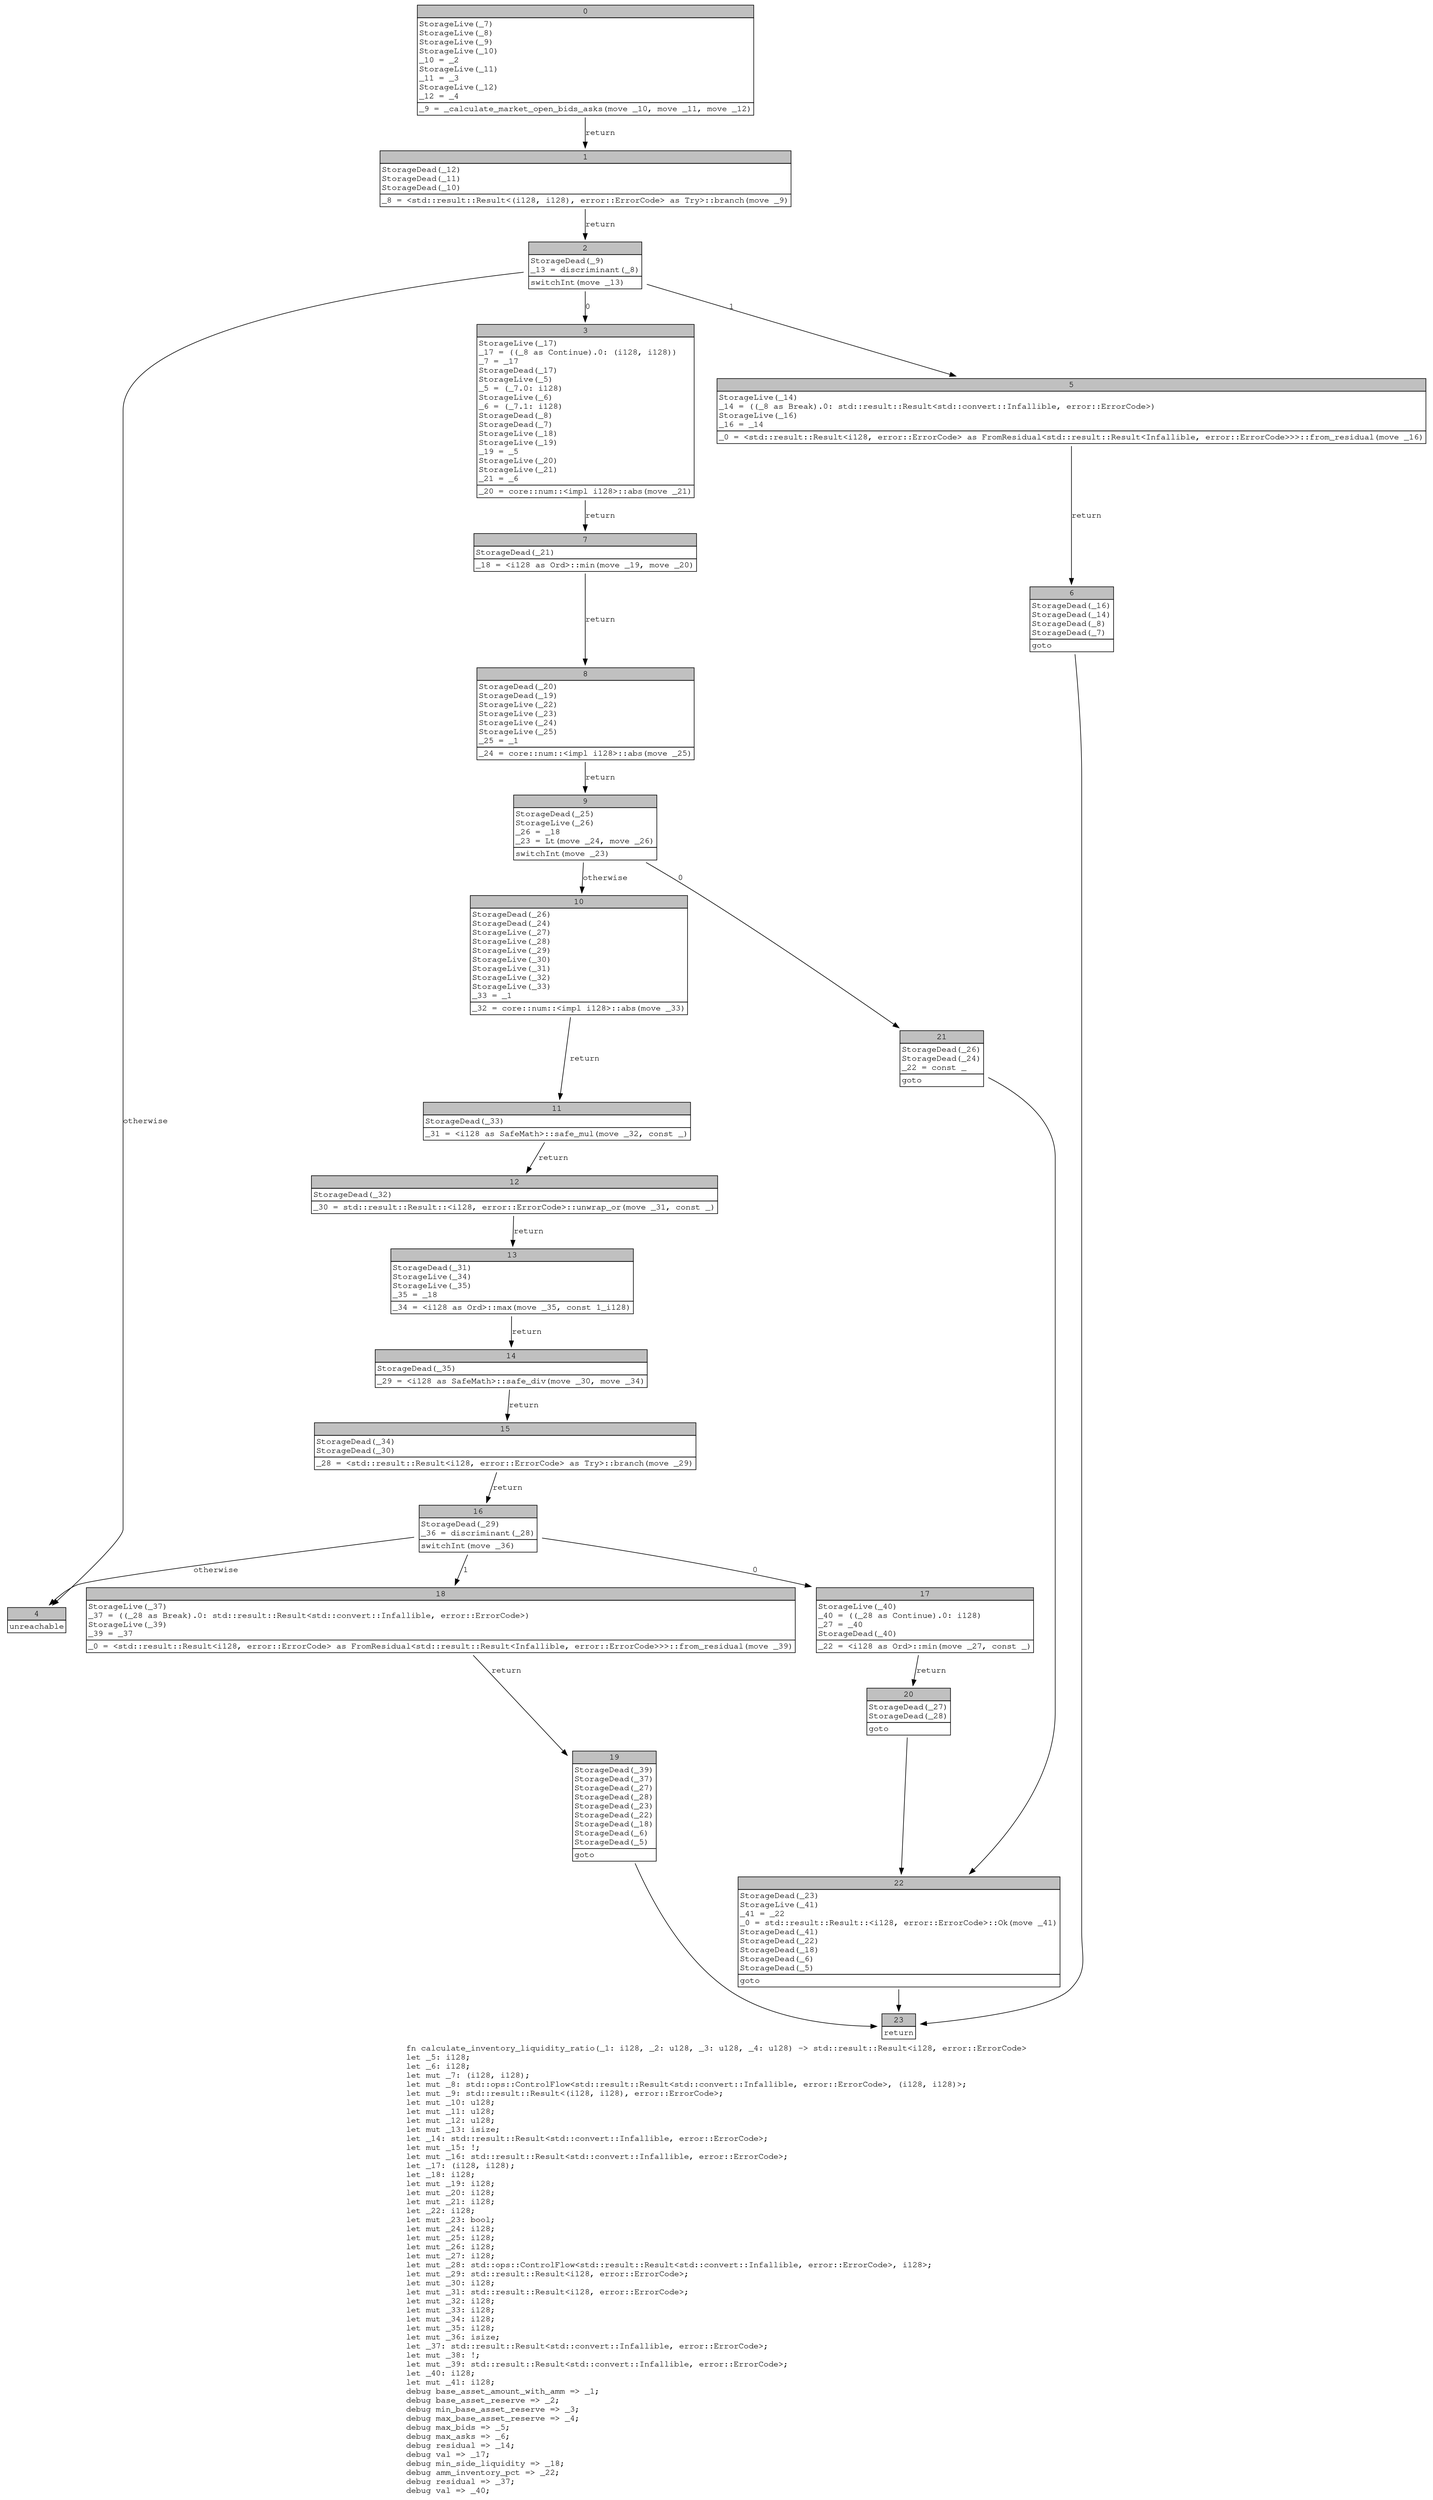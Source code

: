 digraph Mir_0_1868 {
    graph [fontname="Courier, monospace"];
    node [fontname="Courier, monospace"];
    edge [fontname="Courier, monospace"];
    label=<fn calculate_inventory_liquidity_ratio(_1: i128, _2: u128, _3: u128, _4: u128) -&gt; std::result::Result&lt;i128, error::ErrorCode&gt;<br align="left"/>let _5: i128;<br align="left"/>let _6: i128;<br align="left"/>let mut _7: (i128, i128);<br align="left"/>let mut _8: std::ops::ControlFlow&lt;std::result::Result&lt;std::convert::Infallible, error::ErrorCode&gt;, (i128, i128)&gt;;<br align="left"/>let mut _9: std::result::Result&lt;(i128, i128), error::ErrorCode&gt;;<br align="left"/>let mut _10: u128;<br align="left"/>let mut _11: u128;<br align="left"/>let mut _12: u128;<br align="left"/>let mut _13: isize;<br align="left"/>let _14: std::result::Result&lt;std::convert::Infallible, error::ErrorCode&gt;;<br align="left"/>let mut _15: !;<br align="left"/>let mut _16: std::result::Result&lt;std::convert::Infallible, error::ErrorCode&gt;;<br align="left"/>let _17: (i128, i128);<br align="left"/>let _18: i128;<br align="left"/>let mut _19: i128;<br align="left"/>let mut _20: i128;<br align="left"/>let mut _21: i128;<br align="left"/>let _22: i128;<br align="left"/>let mut _23: bool;<br align="left"/>let mut _24: i128;<br align="left"/>let mut _25: i128;<br align="left"/>let mut _26: i128;<br align="left"/>let mut _27: i128;<br align="left"/>let mut _28: std::ops::ControlFlow&lt;std::result::Result&lt;std::convert::Infallible, error::ErrorCode&gt;, i128&gt;;<br align="left"/>let mut _29: std::result::Result&lt;i128, error::ErrorCode&gt;;<br align="left"/>let mut _30: i128;<br align="left"/>let mut _31: std::result::Result&lt;i128, error::ErrorCode&gt;;<br align="left"/>let mut _32: i128;<br align="left"/>let mut _33: i128;<br align="left"/>let mut _34: i128;<br align="left"/>let mut _35: i128;<br align="left"/>let mut _36: isize;<br align="left"/>let _37: std::result::Result&lt;std::convert::Infallible, error::ErrorCode&gt;;<br align="left"/>let mut _38: !;<br align="left"/>let mut _39: std::result::Result&lt;std::convert::Infallible, error::ErrorCode&gt;;<br align="left"/>let _40: i128;<br align="left"/>let mut _41: i128;<br align="left"/>debug base_asset_amount_with_amm =&gt; _1;<br align="left"/>debug base_asset_reserve =&gt; _2;<br align="left"/>debug min_base_asset_reserve =&gt; _3;<br align="left"/>debug max_base_asset_reserve =&gt; _4;<br align="left"/>debug max_bids =&gt; _5;<br align="left"/>debug max_asks =&gt; _6;<br align="left"/>debug residual =&gt; _14;<br align="left"/>debug val =&gt; _17;<br align="left"/>debug min_side_liquidity =&gt; _18;<br align="left"/>debug amm_inventory_pct =&gt; _22;<br align="left"/>debug residual =&gt; _37;<br align="left"/>debug val =&gt; _40;<br align="left"/>>;
    bb0__0_1868 [shape="none", label=<<table border="0" cellborder="1" cellspacing="0"><tr><td bgcolor="gray" align="center" colspan="1">0</td></tr><tr><td align="left" balign="left">StorageLive(_7)<br/>StorageLive(_8)<br/>StorageLive(_9)<br/>StorageLive(_10)<br/>_10 = _2<br/>StorageLive(_11)<br/>_11 = _3<br/>StorageLive(_12)<br/>_12 = _4<br/></td></tr><tr><td align="left">_9 = _calculate_market_open_bids_asks(move _10, move _11, move _12)</td></tr></table>>];
    bb1__0_1868 [shape="none", label=<<table border="0" cellborder="1" cellspacing="0"><tr><td bgcolor="gray" align="center" colspan="1">1</td></tr><tr><td align="left" balign="left">StorageDead(_12)<br/>StorageDead(_11)<br/>StorageDead(_10)<br/></td></tr><tr><td align="left">_8 = &lt;std::result::Result&lt;(i128, i128), error::ErrorCode&gt; as Try&gt;::branch(move _9)</td></tr></table>>];
    bb2__0_1868 [shape="none", label=<<table border="0" cellborder="1" cellspacing="0"><tr><td bgcolor="gray" align="center" colspan="1">2</td></tr><tr><td align="left" balign="left">StorageDead(_9)<br/>_13 = discriminant(_8)<br/></td></tr><tr><td align="left">switchInt(move _13)</td></tr></table>>];
    bb3__0_1868 [shape="none", label=<<table border="0" cellborder="1" cellspacing="0"><tr><td bgcolor="gray" align="center" colspan="1">3</td></tr><tr><td align="left" balign="left">StorageLive(_17)<br/>_17 = ((_8 as Continue).0: (i128, i128))<br/>_7 = _17<br/>StorageDead(_17)<br/>StorageLive(_5)<br/>_5 = (_7.0: i128)<br/>StorageLive(_6)<br/>_6 = (_7.1: i128)<br/>StorageDead(_8)<br/>StorageDead(_7)<br/>StorageLive(_18)<br/>StorageLive(_19)<br/>_19 = _5<br/>StorageLive(_20)<br/>StorageLive(_21)<br/>_21 = _6<br/></td></tr><tr><td align="left">_20 = core::num::&lt;impl i128&gt;::abs(move _21)</td></tr></table>>];
    bb4__0_1868 [shape="none", label=<<table border="0" cellborder="1" cellspacing="0"><tr><td bgcolor="gray" align="center" colspan="1">4</td></tr><tr><td align="left">unreachable</td></tr></table>>];
    bb5__0_1868 [shape="none", label=<<table border="0" cellborder="1" cellspacing="0"><tr><td bgcolor="gray" align="center" colspan="1">5</td></tr><tr><td align="left" balign="left">StorageLive(_14)<br/>_14 = ((_8 as Break).0: std::result::Result&lt;std::convert::Infallible, error::ErrorCode&gt;)<br/>StorageLive(_16)<br/>_16 = _14<br/></td></tr><tr><td align="left">_0 = &lt;std::result::Result&lt;i128, error::ErrorCode&gt; as FromResidual&lt;std::result::Result&lt;Infallible, error::ErrorCode&gt;&gt;&gt;::from_residual(move _16)</td></tr></table>>];
    bb6__0_1868 [shape="none", label=<<table border="0" cellborder="1" cellspacing="0"><tr><td bgcolor="gray" align="center" colspan="1">6</td></tr><tr><td align="left" balign="left">StorageDead(_16)<br/>StorageDead(_14)<br/>StorageDead(_8)<br/>StorageDead(_7)<br/></td></tr><tr><td align="left">goto</td></tr></table>>];
    bb7__0_1868 [shape="none", label=<<table border="0" cellborder="1" cellspacing="0"><tr><td bgcolor="gray" align="center" colspan="1">7</td></tr><tr><td align="left" balign="left">StorageDead(_21)<br/></td></tr><tr><td align="left">_18 = &lt;i128 as Ord&gt;::min(move _19, move _20)</td></tr></table>>];
    bb8__0_1868 [shape="none", label=<<table border="0" cellborder="1" cellspacing="0"><tr><td bgcolor="gray" align="center" colspan="1">8</td></tr><tr><td align="left" balign="left">StorageDead(_20)<br/>StorageDead(_19)<br/>StorageLive(_22)<br/>StorageLive(_23)<br/>StorageLive(_24)<br/>StorageLive(_25)<br/>_25 = _1<br/></td></tr><tr><td align="left">_24 = core::num::&lt;impl i128&gt;::abs(move _25)</td></tr></table>>];
    bb9__0_1868 [shape="none", label=<<table border="0" cellborder="1" cellspacing="0"><tr><td bgcolor="gray" align="center" colspan="1">9</td></tr><tr><td align="left" balign="left">StorageDead(_25)<br/>StorageLive(_26)<br/>_26 = _18<br/>_23 = Lt(move _24, move _26)<br/></td></tr><tr><td align="left">switchInt(move _23)</td></tr></table>>];
    bb10__0_1868 [shape="none", label=<<table border="0" cellborder="1" cellspacing="0"><tr><td bgcolor="gray" align="center" colspan="1">10</td></tr><tr><td align="left" balign="left">StorageDead(_26)<br/>StorageDead(_24)<br/>StorageLive(_27)<br/>StorageLive(_28)<br/>StorageLive(_29)<br/>StorageLive(_30)<br/>StorageLive(_31)<br/>StorageLive(_32)<br/>StorageLive(_33)<br/>_33 = _1<br/></td></tr><tr><td align="left">_32 = core::num::&lt;impl i128&gt;::abs(move _33)</td></tr></table>>];
    bb11__0_1868 [shape="none", label=<<table border="0" cellborder="1" cellspacing="0"><tr><td bgcolor="gray" align="center" colspan="1">11</td></tr><tr><td align="left" balign="left">StorageDead(_33)<br/></td></tr><tr><td align="left">_31 = &lt;i128 as SafeMath&gt;::safe_mul(move _32, const _)</td></tr></table>>];
    bb12__0_1868 [shape="none", label=<<table border="0" cellborder="1" cellspacing="0"><tr><td bgcolor="gray" align="center" colspan="1">12</td></tr><tr><td align="left" balign="left">StorageDead(_32)<br/></td></tr><tr><td align="left">_30 = std::result::Result::&lt;i128, error::ErrorCode&gt;::unwrap_or(move _31, const _)</td></tr></table>>];
    bb13__0_1868 [shape="none", label=<<table border="0" cellborder="1" cellspacing="0"><tr><td bgcolor="gray" align="center" colspan="1">13</td></tr><tr><td align="left" balign="left">StorageDead(_31)<br/>StorageLive(_34)<br/>StorageLive(_35)<br/>_35 = _18<br/></td></tr><tr><td align="left">_34 = &lt;i128 as Ord&gt;::max(move _35, const 1_i128)</td></tr></table>>];
    bb14__0_1868 [shape="none", label=<<table border="0" cellborder="1" cellspacing="0"><tr><td bgcolor="gray" align="center" colspan="1">14</td></tr><tr><td align="left" balign="left">StorageDead(_35)<br/></td></tr><tr><td align="left">_29 = &lt;i128 as SafeMath&gt;::safe_div(move _30, move _34)</td></tr></table>>];
    bb15__0_1868 [shape="none", label=<<table border="0" cellborder="1" cellspacing="0"><tr><td bgcolor="gray" align="center" colspan="1">15</td></tr><tr><td align="left" balign="left">StorageDead(_34)<br/>StorageDead(_30)<br/></td></tr><tr><td align="left">_28 = &lt;std::result::Result&lt;i128, error::ErrorCode&gt; as Try&gt;::branch(move _29)</td></tr></table>>];
    bb16__0_1868 [shape="none", label=<<table border="0" cellborder="1" cellspacing="0"><tr><td bgcolor="gray" align="center" colspan="1">16</td></tr><tr><td align="left" balign="left">StorageDead(_29)<br/>_36 = discriminant(_28)<br/></td></tr><tr><td align="left">switchInt(move _36)</td></tr></table>>];
    bb17__0_1868 [shape="none", label=<<table border="0" cellborder="1" cellspacing="0"><tr><td bgcolor="gray" align="center" colspan="1">17</td></tr><tr><td align="left" balign="left">StorageLive(_40)<br/>_40 = ((_28 as Continue).0: i128)<br/>_27 = _40<br/>StorageDead(_40)<br/></td></tr><tr><td align="left">_22 = &lt;i128 as Ord&gt;::min(move _27, const _)</td></tr></table>>];
    bb18__0_1868 [shape="none", label=<<table border="0" cellborder="1" cellspacing="0"><tr><td bgcolor="gray" align="center" colspan="1">18</td></tr><tr><td align="left" balign="left">StorageLive(_37)<br/>_37 = ((_28 as Break).0: std::result::Result&lt;std::convert::Infallible, error::ErrorCode&gt;)<br/>StorageLive(_39)<br/>_39 = _37<br/></td></tr><tr><td align="left">_0 = &lt;std::result::Result&lt;i128, error::ErrorCode&gt; as FromResidual&lt;std::result::Result&lt;Infallible, error::ErrorCode&gt;&gt;&gt;::from_residual(move _39)</td></tr></table>>];
    bb19__0_1868 [shape="none", label=<<table border="0" cellborder="1" cellspacing="0"><tr><td bgcolor="gray" align="center" colspan="1">19</td></tr><tr><td align="left" balign="left">StorageDead(_39)<br/>StorageDead(_37)<br/>StorageDead(_27)<br/>StorageDead(_28)<br/>StorageDead(_23)<br/>StorageDead(_22)<br/>StorageDead(_18)<br/>StorageDead(_6)<br/>StorageDead(_5)<br/></td></tr><tr><td align="left">goto</td></tr></table>>];
    bb20__0_1868 [shape="none", label=<<table border="0" cellborder="1" cellspacing="0"><tr><td bgcolor="gray" align="center" colspan="1">20</td></tr><tr><td align="left" balign="left">StorageDead(_27)<br/>StorageDead(_28)<br/></td></tr><tr><td align="left">goto</td></tr></table>>];
    bb21__0_1868 [shape="none", label=<<table border="0" cellborder="1" cellspacing="0"><tr><td bgcolor="gray" align="center" colspan="1">21</td></tr><tr><td align="left" balign="left">StorageDead(_26)<br/>StorageDead(_24)<br/>_22 = const _<br/></td></tr><tr><td align="left">goto</td></tr></table>>];
    bb22__0_1868 [shape="none", label=<<table border="0" cellborder="1" cellspacing="0"><tr><td bgcolor="gray" align="center" colspan="1">22</td></tr><tr><td align="left" balign="left">StorageDead(_23)<br/>StorageLive(_41)<br/>_41 = _22<br/>_0 = std::result::Result::&lt;i128, error::ErrorCode&gt;::Ok(move _41)<br/>StorageDead(_41)<br/>StorageDead(_22)<br/>StorageDead(_18)<br/>StorageDead(_6)<br/>StorageDead(_5)<br/></td></tr><tr><td align="left">goto</td></tr></table>>];
    bb23__0_1868 [shape="none", label=<<table border="0" cellborder="1" cellspacing="0"><tr><td bgcolor="gray" align="center" colspan="1">23</td></tr><tr><td align="left">return</td></tr></table>>];
    bb0__0_1868 -> bb1__0_1868 [label="return"];
    bb1__0_1868 -> bb2__0_1868 [label="return"];
    bb2__0_1868 -> bb3__0_1868 [label="0"];
    bb2__0_1868 -> bb5__0_1868 [label="1"];
    bb2__0_1868 -> bb4__0_1868 [label="otherwise"];
    bb3__0_1868 -> bb7__0_1868 [label="return"];
    bb5__0_1868 -> bb6__0_1868 [label="return"];
    bb6__0_1868 -> bb23__0_1868 [label=""];
    bb7__0_1868 -> bb8__0_1868 [label="return"];
    bb8__0_1868 -> bb9__0_1868 [label="return"];
    bb9__0_1868 -> bb21__0_1868 [label="0"];
    bb9__0_1868 -> bb10__0_1868 [label="otherwise"];
    bb10__0_1868 -> bb11__0_1868 [label="return"];
    bb11__0_1868 -> bb12__0_1868 [label="return"];
    bb12__0_1868 -> bb13__0_1868 [label="return"];
    bb13__0_1868 -> bb14__0_1868 [label="return"];
    bb14__0_1868 -> bb15__0_1868 [label="return"];
    bb15__0_1868 -> bb16__0_1868 [label="return"];
    bb16__0_1868 -> bb17__0_1868 [label="0"];
    bb16__0_1868 -> bb18__0_1868 [label="1"];
    bb16__0_1868 -> bb4__0_1868 [label="otherwise"];
    bb17__0_1868 -> bb20__0_1868 [label="return"];
    bb18__0_1868 -> bb19__0_1868 [label="return"];
    bb19__0_1868 -> bb23__0_1868 [label=""];
    bb20__0_1868 -> bb22__0_1868 [label=""];
    bb21__0_1868 -> bb22__0_1868 [label=""];
    bb22__0_1868 -> bb23__0_1868 [label=""];
}
